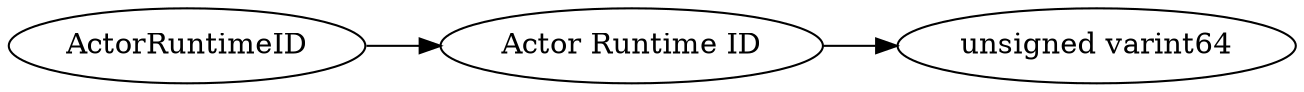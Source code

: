 digraph "ActorRuntimeID" {
rankdir = LR
7
7 -> 8
8 -> 9

7 [label="ActorRuntimeID",comment="name: \"ActorRuntimeID\", typeName: \"\", id: 7, branchId: 0, recurseId: -1, attributes: 0, notes: \"\""];
8 [label="Actor Runtime ID",comment="name: \"Actor Runtime ID\", typeName: \"\", id: 8, branchId: 0, recurseId: -1, attributes: 0, notes: \"\""];
9 [label="unsigned varint64",comment="name: \"unsigned varint64\", typeName: \"\", id: 9, branchId: 0, recurseId: -1, attributes: 512, notes: \"\""];
{ rank = max;9}

}
